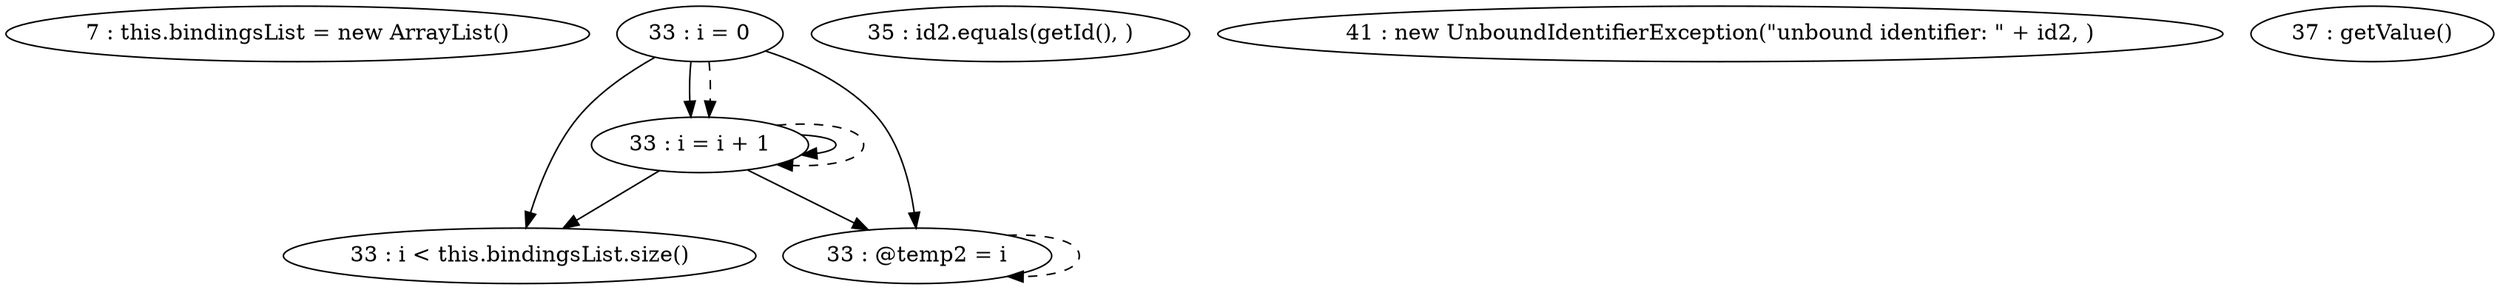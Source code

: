 digraph G {
"7 : this.bindingsList = new ArrayList()"
"33 : i = 0"
"33 : i = 0" -> "33 : i = i + 1"
"33 : i = 0" -> "33 : i < this.bindingsList.size()"
"33 : i = 0" -> "33 : @temp2 = i"
"33 : i = 0" -> "33 : i = i + 1" [style=dashed]
"33 : i < this.bindingsList.size()"
"35 : id2.equals(getId(), )"
"41 : new UnboundIdentifierException(\"unbound identifier: \" + id2, )"
"37 : getValue()"
"33 : @temp2 = i"
"33 : @temp2 = i" -> "33 : @temp2 = i" [style=dashed]
"33 : i = i + 1"
"33 : i = i + 1" -> "33 : i = i + 1"
"33 : i = i + 1" -> "33 : i < this.bindingsList.size()"
"33 : i = i + 1" -> "33 : @temp2 = i"
"33 : i = i + 1" -> "33 : i = i + 1" [style=dashed]
}